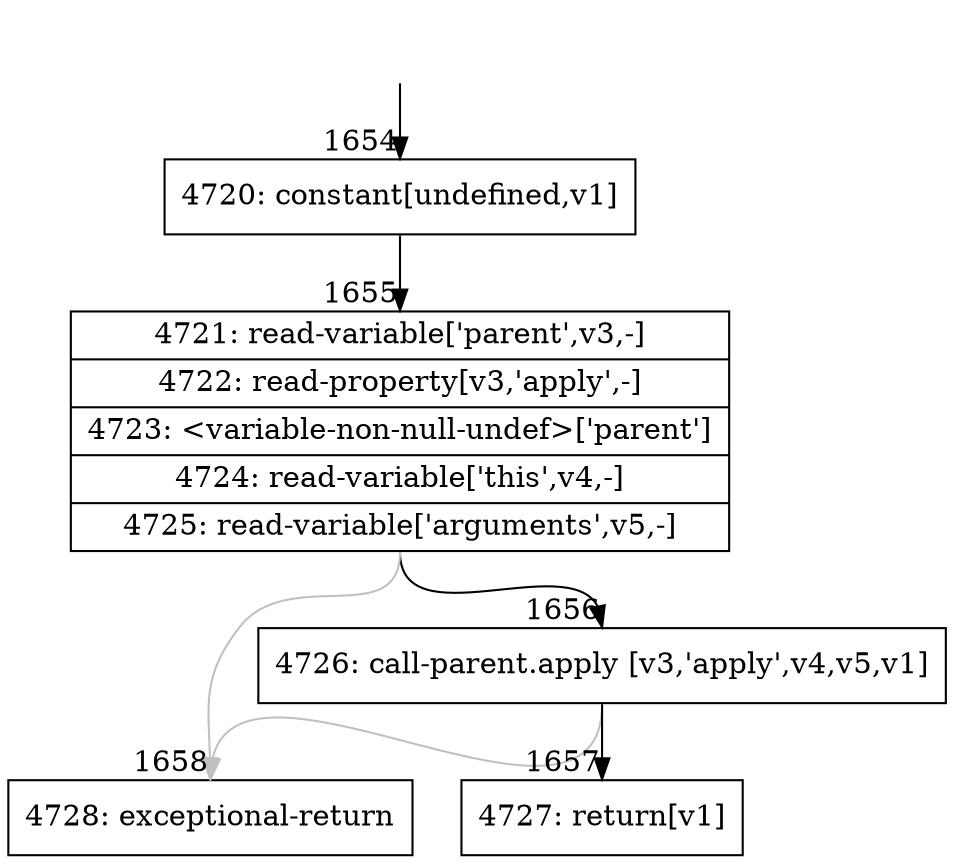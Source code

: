 digraph {
rankdir="TD"
BB_entry118[shape=none,label=""];
BB_entry118 -> BB1654 [tailport=s, headport=n, headlabel="    1654"]
BB1654 [shape=record label="{4720: constant[undefined,v1]}" ] 
BB1654 -> BB1655 [tailport=s, headport=n, headlabel="      1655"]
BB1655 [shape=record label="{4721: read-variable['parent',v3,-]|4722: read-property[v3,'apply',-]|4723: \<variable-non-null-undef\>['parent']|4724: read-variable['this',v4,-]|4725: read-variable['arguments',v5,-]}" ] 
BB1655 -> BB1656 [tailport=s, headport=n, headlabel="      1656"]
BB1655 -> BB1658 [tailport=s, headport=n, color=gray, headlabel="      1658"]
BB1656 [shape=record label="{4726: call-parent.apply [v3,'apply',v4,v5,v1]}" ] 
BB1656 -> BB1657 [tailport=s, headport=n, headlabel="      1657"]
BB1656 -> BB1658 [tailport=s, headport=n, color=gray]
BB1657 [shape=record label="{4727: return[v1]}" ] 
BB1658 [shape=record label="{4728: exceptional-return}" ] 
//#$~ 1564
}

